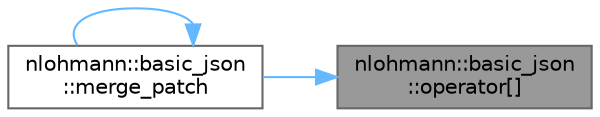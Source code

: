 digraph "nlohmann::basic_json::operator[]"
{
 // LATEX_PDF_SIZE
  bgcolor="transparent";
  edge [fontname=Helvetica,fontsize=10,labelfontname=Helvetica,labelfontsize=10];
  node [fontname=Helvetica,fontsize=10,shape=box,height=0.2,width=0.4];
  rankdir="RL";
  Node1 [label="nlohmann::basic_json\l::operator[]",height=0.2,width=0.4,color="gray40", fillcolor="grey60", style="filled", fontcolor="black",tooltip="access specified array element"];
  Node1 -> Node2 [dir="back",color="steelblue1",style="solid"];
  Node2 [label="nlohmann::basic_json\l::merge_patch",height=0.2,width=0.4,color="grey40", fillcolor="white", style="filled",URL="$a01659.html#a844a77cb154752d12118f10af26d54cb",tooltip="applies a JSON Merge Patch"];
  Node2 -> Node2 [dir="back",color="steelblue1",style="solid"];
}
